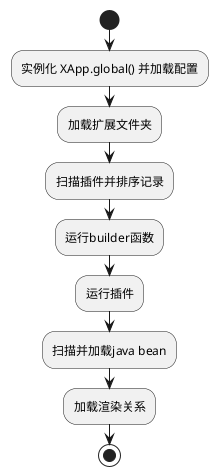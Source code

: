 @startuml
start
:实例化 XApp.global() 并加载配置;
:加载扩展文件夹;
:扫描插件并排序记录;
:运行builder函数;
:运行插件;
:扫描并加载java bean;
:加载渲染关系;
stop
@enduml